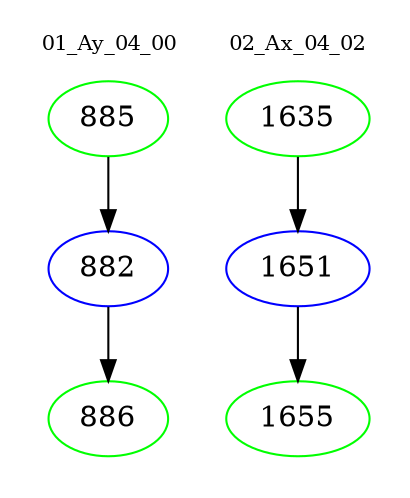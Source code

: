 digraph{
subgraph cluster_0 {
color = white
label = "01_Ay_04_00";
fontsize=10;
T0_885 [label="885", color="green"]
T0_885 -> T0_882 [color="black"]
T0_882 [label="882", color="blue"]
T0_882 -> T0_886 [color="black"]
T0_886 [label="886", color="green"]
}
subgraph cluster_1 {
color = white
label = "02_Ax_04_02";
fontsize=10;
T1_1635 [label="1635", color="green"]
T1_1635 -> T1_1651 [color="black"]
T1_1651 [label="1651", color="blue"]
T1_1651 -> T1_1655 [color="black"]
T1_1655 [label="1655", color="green"]
}
}

